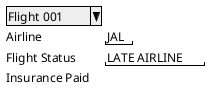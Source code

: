 @startsalt
{
  ^Flight 001^
  Airline       | "JAL"
  Flight Status | "LATE AIRLINE"
  Insurance Paid
}
@endsalt